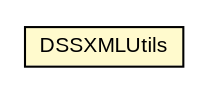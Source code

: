 #!/usr/local/bin/dot
#
# Class diagram 
# Generated by UMLGraph version R5_6-24-gf6e263 (http://www.umlgraph.org/)
#

digraph G {
	edge [fontname="arial",fontsize=10,labelfontname="arial",labelfontsize=10];
	node [fontname="arial",fontsize=10,shape=plaintext];
	nodesep=0.25;
	ranksep=0.5;
	// eu.europa.esig.dss.xades.DSSXMLUtils
	c305088 [label=<<table title="eu.europa.esig.dss.xades.DSSXMLUtils" border="0" cellborder="1" cellspacing="0" cellpadding="2" port="p" bgcolor="lemonChiffon" href="./DSSXMLUtils.html">
		<tr><td><table border="0" cellspacing="0" cellpadding="1">
<tr><td align="center" balign="center"> DSSXMLUtils </td></tr>
		</table></td></tr>
		</table>>, URL="./DSSXMLUtils.html", fontname="arial", fontcolor="black", fontsize=10.0];
}

